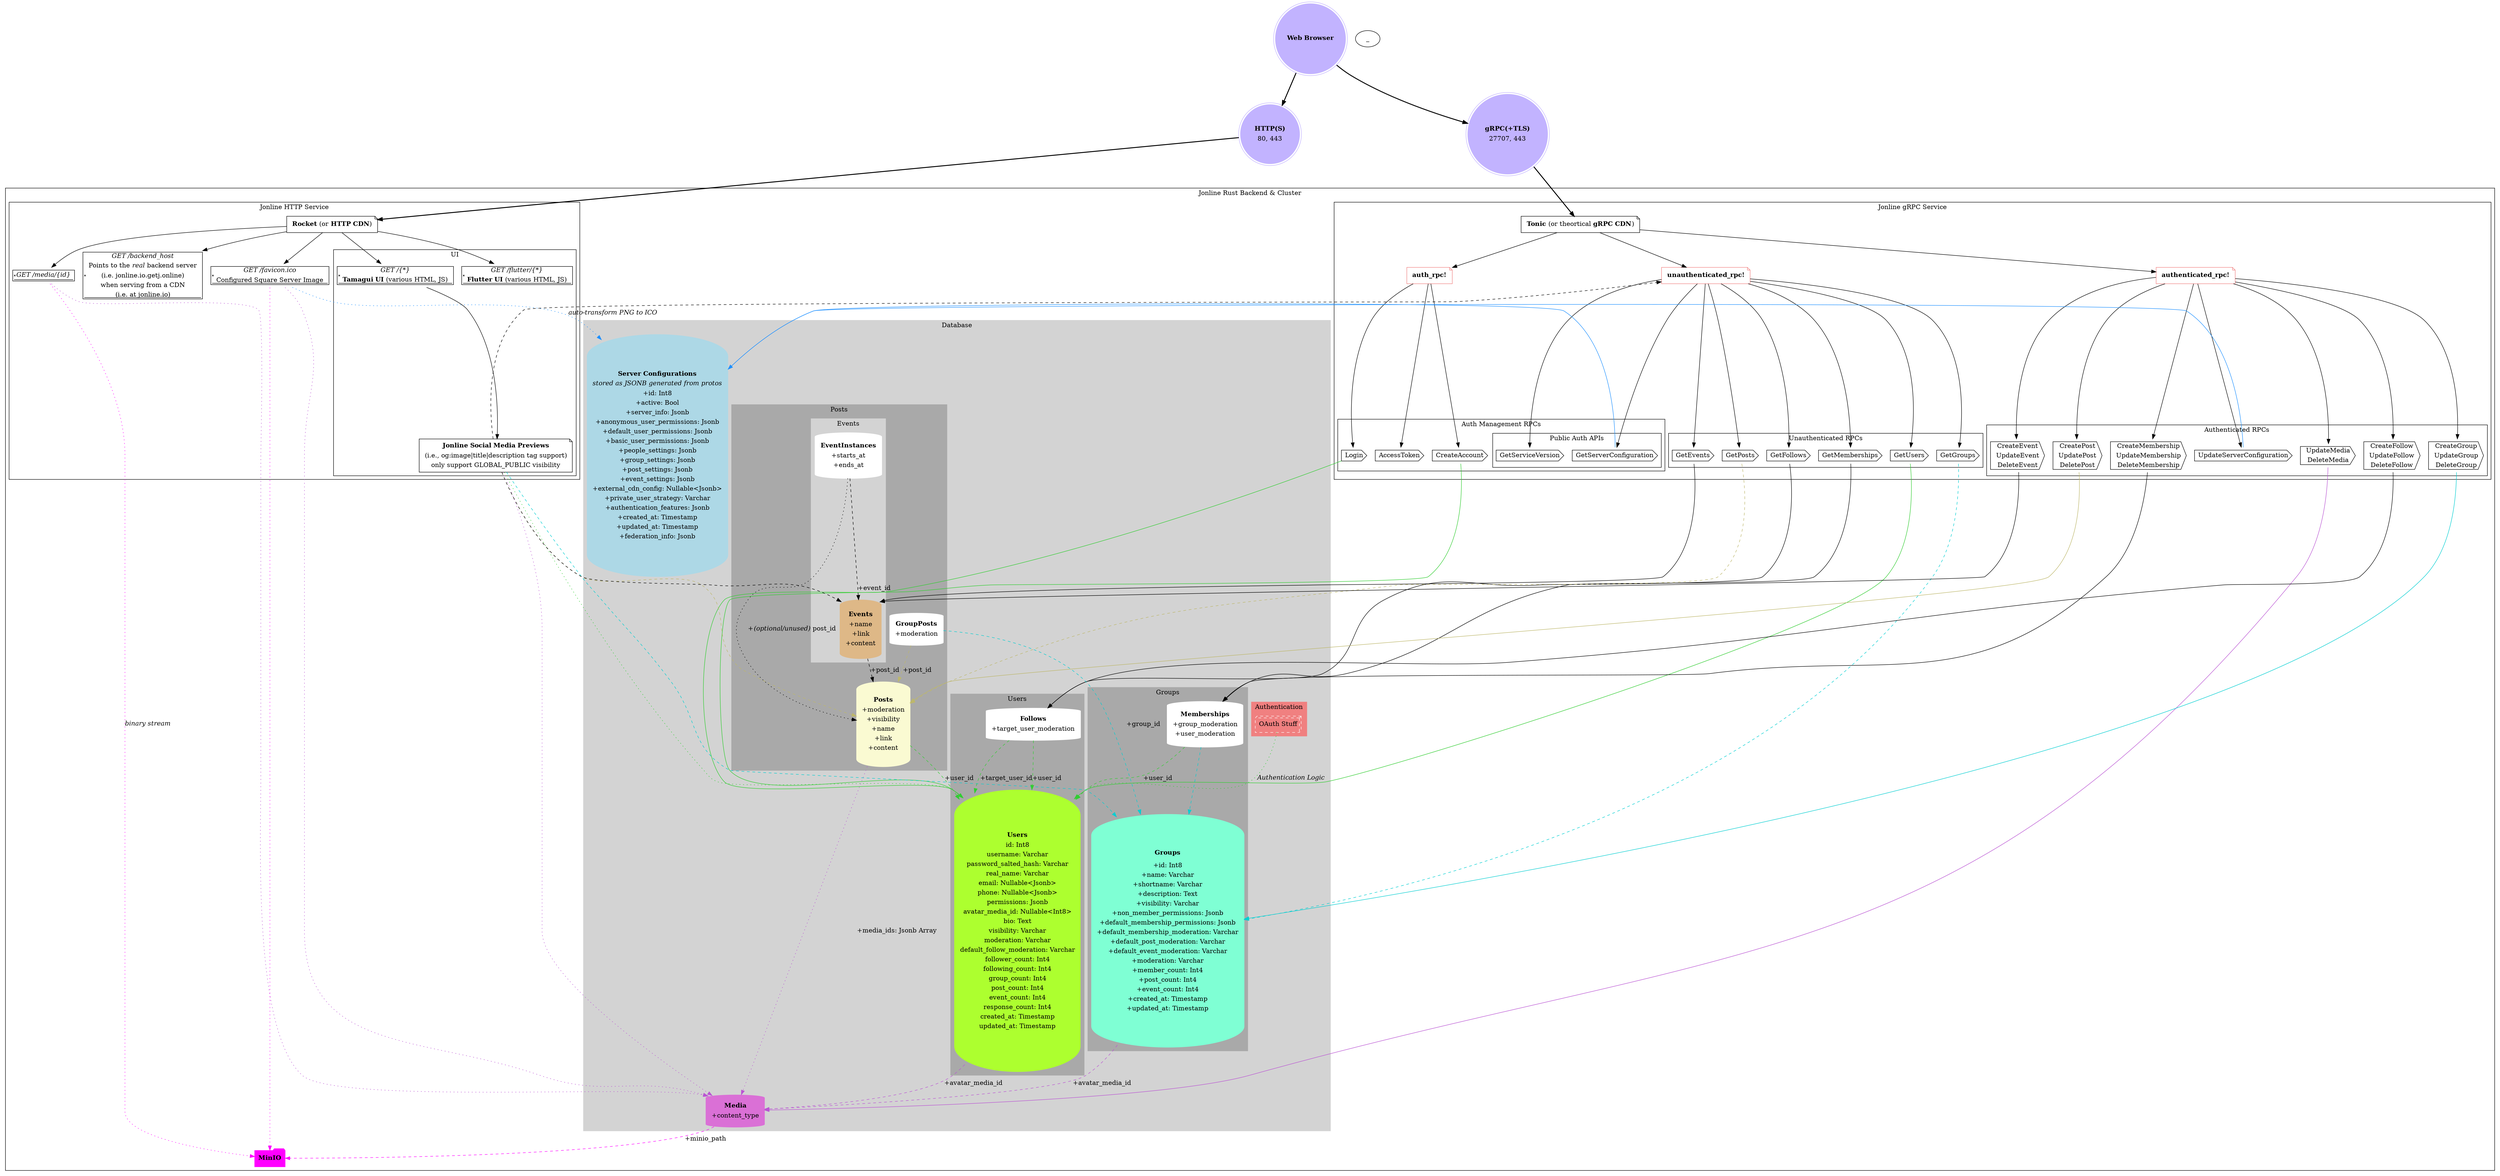 digraph G {
  size = "100,100";
  compound=true;
  subgraph cluster0 {
    label = "Jonline Rust Backend & Cluster"
    compound=true;

    minio [color=magenta; shape = folder; style=filled; label = <<b>MinIO</b>>;];
    
    media -> minio [color=magenta; style = dashed; label = "+minio_path";];
    
    subgraph cluster1 {
      label = "Jonline gRPC Service";
      
      tonic [shape = note;label = <
        <table border="0">
        <tr><td><b>Tonic</b>&nbsp;(or theortical&nbsp;<b>gRPC CDN</b>)</td></tr>
        </table>
        >;];

      auth_rpc [shape = note;color = lightcoral;label = <
        <table border="0">
        <tr><td><b>auth_rpc!</b></td></tr>
        </table>
        >;];
      unauthenticated_rpc [shape = note;color = lightcoral;label = <
        <table border="0">
        <tr><td><b>unauthenticated_rpc!</b></td></tr>
        </table>
        >;];
      authenticated_rpc [shape = note;color = lightcoral;label = <
        <table border="0">
        <tr><td><b>authenticated_rpc!</b></td></tr>
        </table>
        >;];
      tonic -> auth_rpc;
      tonic -> unauthenticated_rpc;
      tonic -> authenticated_rpc;
      subgraph cluster2 {
        label = "Auth Management RPCs";

        create_account [shape = cds;label = <CreateAccount>;];
        login [shape = cds;label = <Login>;];
        access_token [shape = cds;label = <AccessToken>;];

        subgraph cluster3 {
          label = "Public Auth APIs";
          get_service_version [shape = cds;label = <GetServiceVersion>;];
          get_server_configuration [shape = cds;label = <GetServerConfiguration>;];
        }
      }

        auth_rpc -> create_account;
        auth_rpc -> login;
        auth_rpc -> access_token;
      
      subgraph cluster4 {
        label = "Unauthenticated RPCs";

        get_users [shape = cds;label = <GetUsers>;];
        get_follows [shape = cds;label = <GetFollows>;];
        get_groups [shape = cds;label = <GetGroups>;];
        get_memberships [shape = cds;label = <GetMemberships>;];
        get_posts [shape = cds;label = <GetPosts>;];
        get_events [shape = cds;label = <GetEvents>;];
      }

      unauthenticated_rpc -> get_users;
      unauthenticated_rpc -> get_follows;
      unauthenticated_rpc -> get_groups;
      unauthenticated_rpc -> get_memberships;
      unauthenticated_rpc -> get_posts;
      unauthenticated_rpc -> get_events;

      unauthenticated_rpc -> get_server_configuration;
      unauthenticated_rpc -> get_service_version;
      
      
      // resolve_dns -> jonlineio_dns [style = dashed;];
      // resolve_dns -> oakcitysocial_dns [style = dashed;];
      // resolve_dns -> bullcitysocial_dns [style = dashed;];
      
      
      
      
      subgraph cluster5 {
        label = "Authenticated RPCs";
        
        update_server_configuration [shape = cds;label = <UpdateServerConfiguration>;];        
        cud_media [shape = cds;label = <
          <table border="0">
          <tr><td>UpdateMedia</td></tr>
          <tr><td>DeleteMedia</td></tr>
          </table>
          >;];
        
        cud_follow [shape = cds;label = <
          <table border="0">
          <tr><td>CreateFollow</td></tr>
          <tr><td>UpdateFollow</td></tr>
          <tr><td>DeleteFollow</td></tr>
          </table>
          >;];
        cud_group [shape = cds;label = <
          <table border="0">
          <tr><td>CreateGroup</td></tr>
          <tr><td>UpdateGroup</td></tr>
          <tr><td>DeleteGroup</td></tr>
          </table>
          >;];
        cud_membership [shape = cds;label = <
          <table border="0">
          <tr><td>CreateMembership</td></tr>
          <tr><td>UpdateMembership</td></tr>
          <tr><td>DeleteMembership</td></tr>
          </table>
          >;];
        cud_post [shape = cds;label = <
          <table border="0">
          <tr><td>CreatePost</td></tr>
          <tr><td>UpdatePost</td></tr>
          <tr><td>DeletePost</td></tr>
          </table>
          >;];
        cud_event [shape = cds;label = <
          <table border="0">
          <tr><td>CreateEvent</td></tr>
          <tr><td>UpdateEvent</td></tr>
          <tr><td>DeleteEvent</td></tr>
          </table>
          >;];
      }
      authenticated_rpc -> update_server_configuration;
      authenticated_rpc -> cud_media;
      authenticated_rpc -> cud_follow;
      authenticated_rpc -> cud_group;
      authenticated_rpc -> cud_membership;
      authenticated_rpc -> cud_post;
      authenticated_rpc -> cud_event;
    }
      
    // auth_rpc -> oauth_stuff [style=dotted;];
    // authenticated_rpc -> oauth_stuff [style=dotted;];
    // unauthenticated_rpc -> oauth_stuff [style=dotted;];
    
    subgraph cluster6 {
      label = "Jonline HTTP Service";
      // node [style = filled; color = white;];
      // style = filled;
      // color = lightgrey;
      
      rocket [shape = note;label = <
        <table border="0">
        <tr><td><b>Rocket</b>&nbsp;(or <b>HTTP CDN</b>)</td></tr>
        </table>
        >;];
      
      http_get_media [shape = signature;label = <<i>GET /media/{id}</i>>;];
      rocket -> http_get_media;

      backend_host [shape = signature;label = <
        <table border="0">
        <tr><td><i>GET /backend_host</i></td></tr>
        <tr><td>Points to the <i>real</i>&nbsp;backend server</td></tr>
        <tr><td>(i.e. jonline.io.getj.online)</td></tr>
        <tr><td>when serving from a CDN</td></tr>
        <tr><td>(i.e. at jonline.io)</td></tr>

        </table>
        >;];
      rocket -> backend_host;

      favicon [shape = signature;label = <
        <table border="0">
        <tr><td><i>GET /favicon.ico</i></td></tr>
        <tr><td>Configured Square Server Image</td></tr>
        </table>
        >;];
      rocket -> favicon;
      subgraph cluster7 {
        label="UI"
        tamagui [shape = signature;label = <
          <table border="0">
          <tr><td><i>GET /{*}</i></td></tr>
          <tr><td><b>Tamagui UI</b>&nbsp;(various HTML, JS)</td></tr>
          </table>
          >;];
        tamagui_previews [shape = note;label = <
          <table border="0">
          <tr><td><b>Jonline Social Media Previews</b></td></tr>
          <tr><td>(i.e., og:image|title|description tag support)</td></tr>
          <tr><td>only support GLOBAL_PUBLIC visibility</td></tr>
          </table>
          >;];
        tamagui -> tamagui_previews;
        flutter [shape = signature;label = <
          <table border="0">
          <tr><td><i>GET /flutter/{*}</i></td></tr>
          <tr><td><b>Flutter UI</b>&nbsp;(various HTML, JS)</td></tr>
          </table>
          >;];
      }
      rocket -> tamagui;
      rocket -> flutter;
    }


    subgraph cluster8 {
      label = "Database";
      // label = <<table><tr><td><b>bullcitysocial</b></td></tr><tr><td>(K8s Namespace)</td></tr></table>>;
      node [style = filled; color = white;];
      
      style = filled;
      color = lightgrey;
      
      server_configurations [style = filled; shape = cylinder; color=lightblue; label = <
        <table border="0">
        <tr><td><b>Server Configurations</b></td></tr>
        <tr><td><i>stored as JSONB generated from protos</i></td></tr>
        <tr><td>+id: Int8</td></tr>
        <tr><td>+active: Bool</td></tr>
        <tr><td>+server_info: Jsonb</td></tr>
        <tr><td>+anonymous_user_permissions: Jsonb</td></tr>
        <tr><td>+default_user_permissions: Jsonb</td></tr>
        <tr><td>+basic_user_permissions: Jsonb</td></tr>
        <tr><td>+people_settings: Jsonb</td></tr>
        <tr><td>+group_settings: Jsonb</td></tr>
        <tr><td>+post_settings: Jsonb</td></tr>
        <tr><td>+event_settings: Jsonb</td></tr>
        <tr><td>+external_cdn_config: Nullable&lt;Jsonb&gt;</td></tr>
        <tr><td>+private_user_strategy: Varchar</td></tr>
        <tr><td>+authentication_features: Jsonb</td></tr>
        <tr><td>+created_at: Timestamp</td></tr>
        <tr><td>+updated_at: Timestamp</td></tr>
        <tr><td>+federation_info: Jsonb</td></tr>
        </table>
        >;];

      media [shape = cylinder; style=filled; color=orchid; label = <
        <table border="0">
        <tr><td><b>Media</b></td></tr>
        <tr><td>+content_type</td></tr>
        </table>
        >;];

      // subgraph {auth_rpc}
      subgraph cluster9 {
        label = "Users";
        style = filled;
        color = darkgrey;
        users [shape = cylinder; style=filled; color=greenyellow;label = <
          <table border="0">
          <tr><td><b>Users</b></td></tr>
          <tr><td>id: Int8</td></tr>
          <tr><td>username: Varchar</td></tr>
          <tr><td>password_salted_hash: Varchar</td></tr>
          <tr><td>real_name: Varchar</td></tr>
          <tr><td>email: Nullable&lt;Jsonb&gt;</td></tr>
          <tr><td>phone: Nullable&lt;Jsonb&gt;</td></tr>
          <tr><td>permissions: Jsonb</td></tr>
          <tr><td>avatar_media_id: Nullable&lt;Int8&gt;</td></tr>
          <tr><td>bio: Text</td></tr>
          <tr><td>visibility: Varchar</td></tr>
          <tr><td>moderation: Varchar</td></tr>
          <tr><td>default_follow_moderation: Varchar</td></tr>
          <tr><td>follower_count: Int4</td></tr>
          <tr><td>following_count: Int4</td></tr>
          <tr><td>group_count: Int4</td></tr>
          <tr><td>post_count: Int4</td></tr>
          <tr><td>event_count: Int4</td></tr>
          <tr><td>response_count: Int4</td></tr>
          <tr><td>created_at: Timestamp</td></tr>
          <tr><td>updated_at: Timestamp</td></tr>
          </table>
          >;];
        follows [shape = cylinder; style=filled; color=white;label = <
          <table border="0">
          <tr><td><b>Follows</b></td></tr>
          <tr><td>+target_user_moderation</td></tr>
          </table>
          >;];
        follows -> users [color=limegreen;style = dashed; label = "+target_user_id";];
        follows -> users [color=limegreen;style = dashed; label = "+user_id";];
      }
      users -> media [color=mediumorchid;style = dashed; label = "+avatar_media_id";];


      subgraph cluster10 {
        label = "Authentication";
        style = filled;
        color = lightcoral;
        node [style = filled; color = white;];
        oauth_stuff [shape=box3d; style=dashed; label="OAuth Stuff";];
      }
      oauth_stuff -> users [color=limegreen;style = dotted; label = <<i>Authentication Logic</i>>];

      subgraph cluster11 {
        label = "Groups";
        style = filled;
        color = darkgrey;
        node [style = filled; color = white;];
        groups [shape = cylinder; style=filled; color=aquamarine;label = <
          <table border="0">
          <tr><td><b>Groups</b></td></tr>
          <tr><td></td></tr>
          <tr><td>+id: Int8</td></tr>
          <tr><td>+name: Varchar</td></tr>
          <tr><td>+shortname: Varchar</td></tr>
          <tr><td>+description: Text</td></tr>
          <tr><td>+visibility: Varchar</td></tr>
          <tr><td>+non_member_permissions: Jsonb</td></tr>
          <tr><td>+default_membership_permissions: Jsonb</td></tr>
          <tr><td>+default_membership_moderation: Varchar</td></tr>
          <tr><td>+default_post_moderation: Varchar</td></tr>
          <tr><td>+default_event_moderation: Varchar</td></tr>
          <tr><td>+moderation: Varchar</td></tr>
          <tr><td>+member_count: Int4</td></tr>
          <tr><td>+post_count: Int4</td></tr>
          <tr><td>+event_count: Int4</td></tr>
          <tr><td>+created_at: Timestamp</td></tr>
          <tr><td>+updated_at: Timestamp</td></tr>
          </table>
          >;];
        
        memberships [shape = cylinder; style=filled; color=white;label = <
          <table border="0">
          <tr><td><b>Memberships</b></td></tr>
          <tr><td>+group_moderation</td></tr>
          <tr><td>+user_moderation</td></tr>
          </table>
          >;];
        memberships -> groups [color=darkturquoise;style = dashed;];
      }
      
      subgraph cluster12 {
        label = "Posts";
        style = filled;
        color = darkgrey;
        node [style = filled; color = white;];
        group_posts [shape = cylinder; style=filled; color=white; label = <
          <table border="0">
          <tr><td><b>GroupPosts</b></td></tr>
          <tr><td>+moderation</td></tr>
          </table>
          >;];

        posts [shape = cylinder; style=filled; color=lightgoldenrodyellow;label = <
          <table border="0">
          <tr><td><b>Posts</b></td></tr>
          <tr><td>+moderation</td></tr>
          <tr><td>+visibility</td></tr>
          <tr><td>+name</td></tr>
          <tr><td>+link</td></tr>
          <tr><td>+content</td></tr>
          </table>
          >;];

        group_posts -> posts [color=darkkhaki;style = dashed; label = "+post_id";];

        subgraph cluster13 {
          label = "Events";
          style = filled;
          color = lightgrey;
          node [style = filled; color = white;];
          events [shape = cylinder;style = filled; color = burlywood;label = <
            <table border="0">
            <tr><td><b>Events</b></td></tr>
            <tr><td>+name</td></tr>
            <tr><td>+link</td></tr>
            <tr><td>+content</td></tr>
            </table>
            >;];
          event_instances [shape = cylinder;label = <
            <table border="0">
            <tr><td><b>EventInstances</b></td></tr>
            <tr><td>+starts_at</td></tr>
            <tr><td>+ends_at</td></tr>
            </table>
            >;];
          event_instances -> events [style = dashed; label = "+event_id";];
        }

        events->posts [style = dashed; label = "+post_id";];
        event_instances->posts [style = dotted; label = <+<i>(optional/unused)</i>&nbsp;post_id>;];
      }


      groups -> media [color=mediumorchid;style = dashed; label = "+avatar_media_id";];
      memberships -> users [color=limegreen;style = dashed; label = "+user_id";];
      group_posts -> groups [color=darkturquoise;style = dashed; label = "+group_id";];

      posts -> users [color=limegreen;style = dashed; label = "+user_id";];
      // group_posts -> groups [color=darkturquoise;style = dashed; label = "+group_id";];
      // posts -> media [color=mediumorchid;style=dotted];
      // posts -> media [color=mediumorchid;style=dotted];
      posts -> media [color=mediumorchid;style=dotted; label="+media_ids: Jsonb Array"];
    }



    get_server_configuration -> server_configurations [color=dodgerblue];
    update_server_configuration -> server_configurations [color=dodgerblue];
    create_account -> users [color=limegreen;];
    get_users -> users [color=limegreen;];
    cud_media -> media [color=mediumorchid];
    login -> users [color=limegreen;];
    cud_follow -> follows;
    get_follows -> follows;
    cud_group -> groups [color=darkturquoise;];
    get_groups -> groups [color=darkturquoise;style=dashed];
    get_memberships -> memberships;
    cud_membership -> memberships;
    cud_post -> posts [color=darkkhaki;];
    get_posts -> posts [color=darkkhaki;style=dashed];
    get_events -> events;
    cud_event -> events;
    tamagui_previews -> unauthenticated_rpc [style = dashed;];

    tamagui_previews -> groups [color=darkturquoise;style = dashed;];
    tamagui_previews -> posts [color=darkkhaki;style = dashed;];
    tamagui_previews -> events [style = dashed;];
    tamagui_previews -> users [color=limegreen;style = dotted;];
    tamagui_previews -> media [color=mediumorchid;style = dotted;];

    http_get_media -> media [color=mediumorchid;style = dotted;];
    http_get_media -> minio [style = dotted; color=magenta; label = <<i>binary stream</i>>;];

    favicon -> server_configurations [color=dodgerblue; style = dotted; label = <<i>auto-transform PNG to ICO</i>>;];
    favicon -> media [color=mediumorchid;style = dotted;];
    favicon -> minio [color=magenta; style = dotted;];
  }_

  // subgraph cluster2 {
  //   label="The Open Web"
  
  browser [shape = doublecircle;style = filled;color = ".7 .3 1.0";label = <<b>Web Browser</b>>;];
  
  http [shape = doublecircle;style = filled;color = ".7 .3 1.0";label = <
    <table border="0">
    <tr><td><b>HTTP(S)</b></td></tr>
    <tr><td>80, 443</td></tr>
    </table>
    >;];
  grpc [shape = doublecircle;style = filled;color = ".7 .3 1.0";label = <
    <table border="0">
    <tr><td><b>gRPC(+TLS)</b></td></tr>
    <tr><td>27707, 443</td></tr>
    </table>
    >;];
  browser -> http  -> rocket[style = bold;];
  browser -> grpc-> tonic [style = bold;];
}